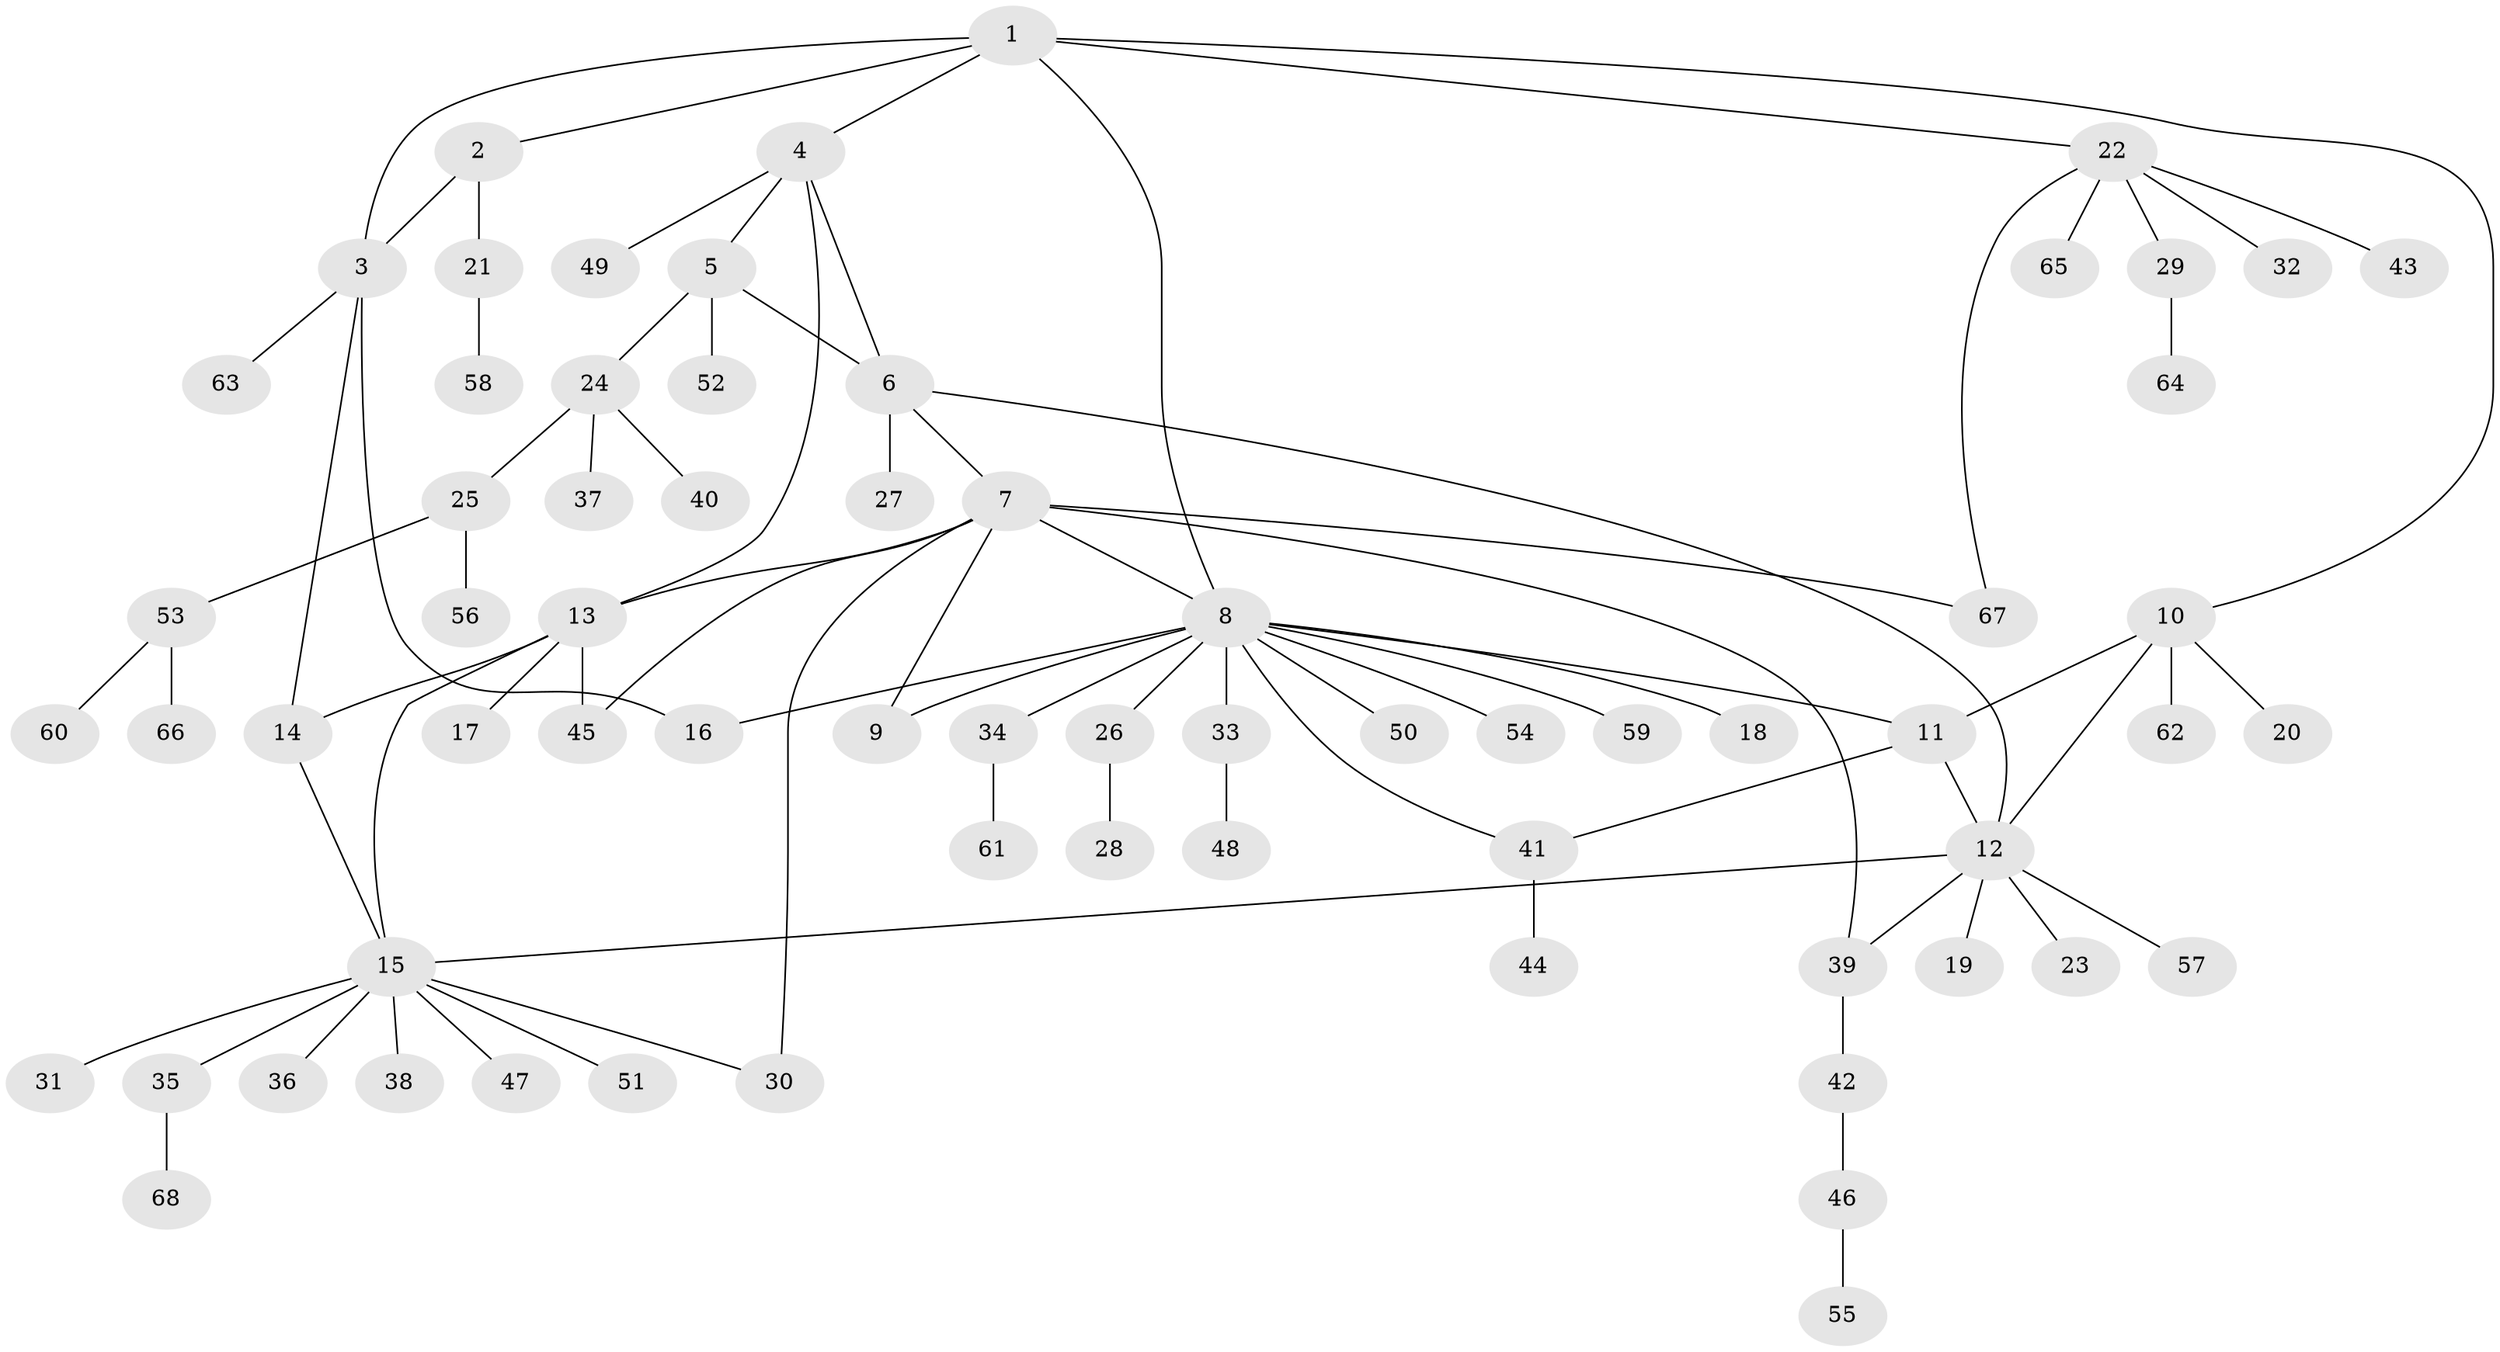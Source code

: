 // Generated by graph-tools (version 1.1) at 2025/50/03/09/25 03:50:37]
// undirected, 68 vertices, 84 edges
graph export_dot {
graph [start="1"]
  node [color=gray90,style=filled];
  1;
  2;
  3;
  4;
  5;
  6;
  7;
  8;
  9;
  10;
  11;
  12;
  13;
  14;
  15;
  16;
  17;
  18;
  19;
  20;
  21;
  22;
  23;
  24;
  25;
  26;
  27;
  28;
  29;
  30;
  31;
  32;
  33;
  34;
  35;
  36;
  37;
  38;
  39;
  40;
  41;
  42;
  43;
  44;
  45;
  46;
  47;
  48;
  49;
  50;
  51;
  52;
  53;
  54;
  55;
  56;
  57;
  58;
  59;
  60;
  61;
  62;
  63;
  64;
  65;
  66;
  67;
  68;
  1 -- 2;
  1 -- 3;
  1 -- 4;
  1 -- 8;
  1 -- 10;
  1 -- 22;
  2 -- 3;
  2 -- 21;
  3 -- 14;
  3 -- 16;
  3 -- 63;
  4 -- 5;
  4 -- 6;
  4 -- 13;
  4 -- 49;
  5 -- 6;
  5 -- 24;
  5 -- 52;
  6 -- 7;
  6 -- 12;
  6 -- 27;
  7 -- 8;
  7 -- 9;
  7 -- 13;
  7 -- 30;
  7 -- 39;
  7 -- 45;
  7 -- 67;
  8 -- 9;
  8 -- 11;
  8 -- 16;
  8 -- 18;
  8 -- 26;
  8 -- 33;
  8 -- 34;
  8 -- 41;
  8 -- 50;
  8 -- 54;
  8 -- 59;
  10 -- 11;
  10 -- 12;
  10 -- 20;
  10 -- 62;
  11 -- 12;
  11 -- 41;
  12 -- 15;
  12 -- 19;
  12 -- 23;
  12 -- 39;
  12 -- 57;
  13 -- 14;
  13 -- 15;
  13 -- 17;
  13 -- 45;
  14 -- 15;
  15 -- 30;
  15 -- 31;
  15 -- 35;
  15 -- 36;
  15 -- 38;
  15 -- 47;
  15 -- 51;
  21 -- 58;
  22 -- 29;
  22 -- 32;
  22 -- 43;
  22 -- 65;
  22 -- 67;
  24 -- 25;
  24 -- 37;
  24 -- 40;
  25 -- 53;
  25 -- 56;
  26 -- 28;
  29 -- 64;
  33 -- 48;
  34 -- 61;
  35 -- 68;
  39 -- 42;
  41 -- 44;
  42 -- 46;
  46 -- 55;
  53 -- 60;
  53 -- 66;
}
